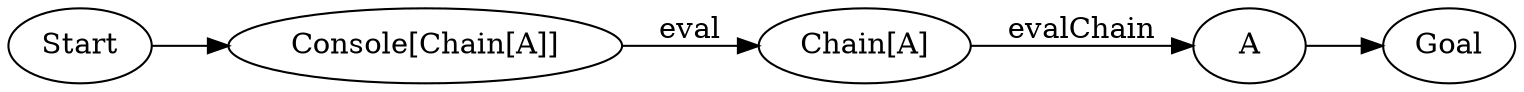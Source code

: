 digraph {
    rankdir=LR

    Start[class="extremity"]
    Goal[class="extremity"]

    Console[label="Console[Chain[A]]" class="start"]
    Chain[label="Chain[A]"]
    A[class="goal"]

    Console -> Chain[label="eval"]
    Chain -> A[label="evalChain"]

    Start -> Console[class="start"]
    A -> Goal[class="goal"]
}
